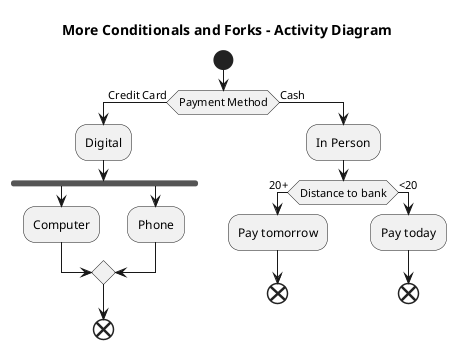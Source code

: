 @startuml More_Conditionals_and_Forks

title More Conditionals and Forks - Activity Diagram

start

if (Payment Method) is (Credit Card) then 
	:Digital;
	fork
		:Computer;
	fork again
		:Phone;
	end merge
	end
else (Cash)
	:In Person;
	if (Distance to bank) equals (20+) then
		:Pay tomorrow;
		end
	else (<20)
		:Pay today;
		end	
endif


@enduml